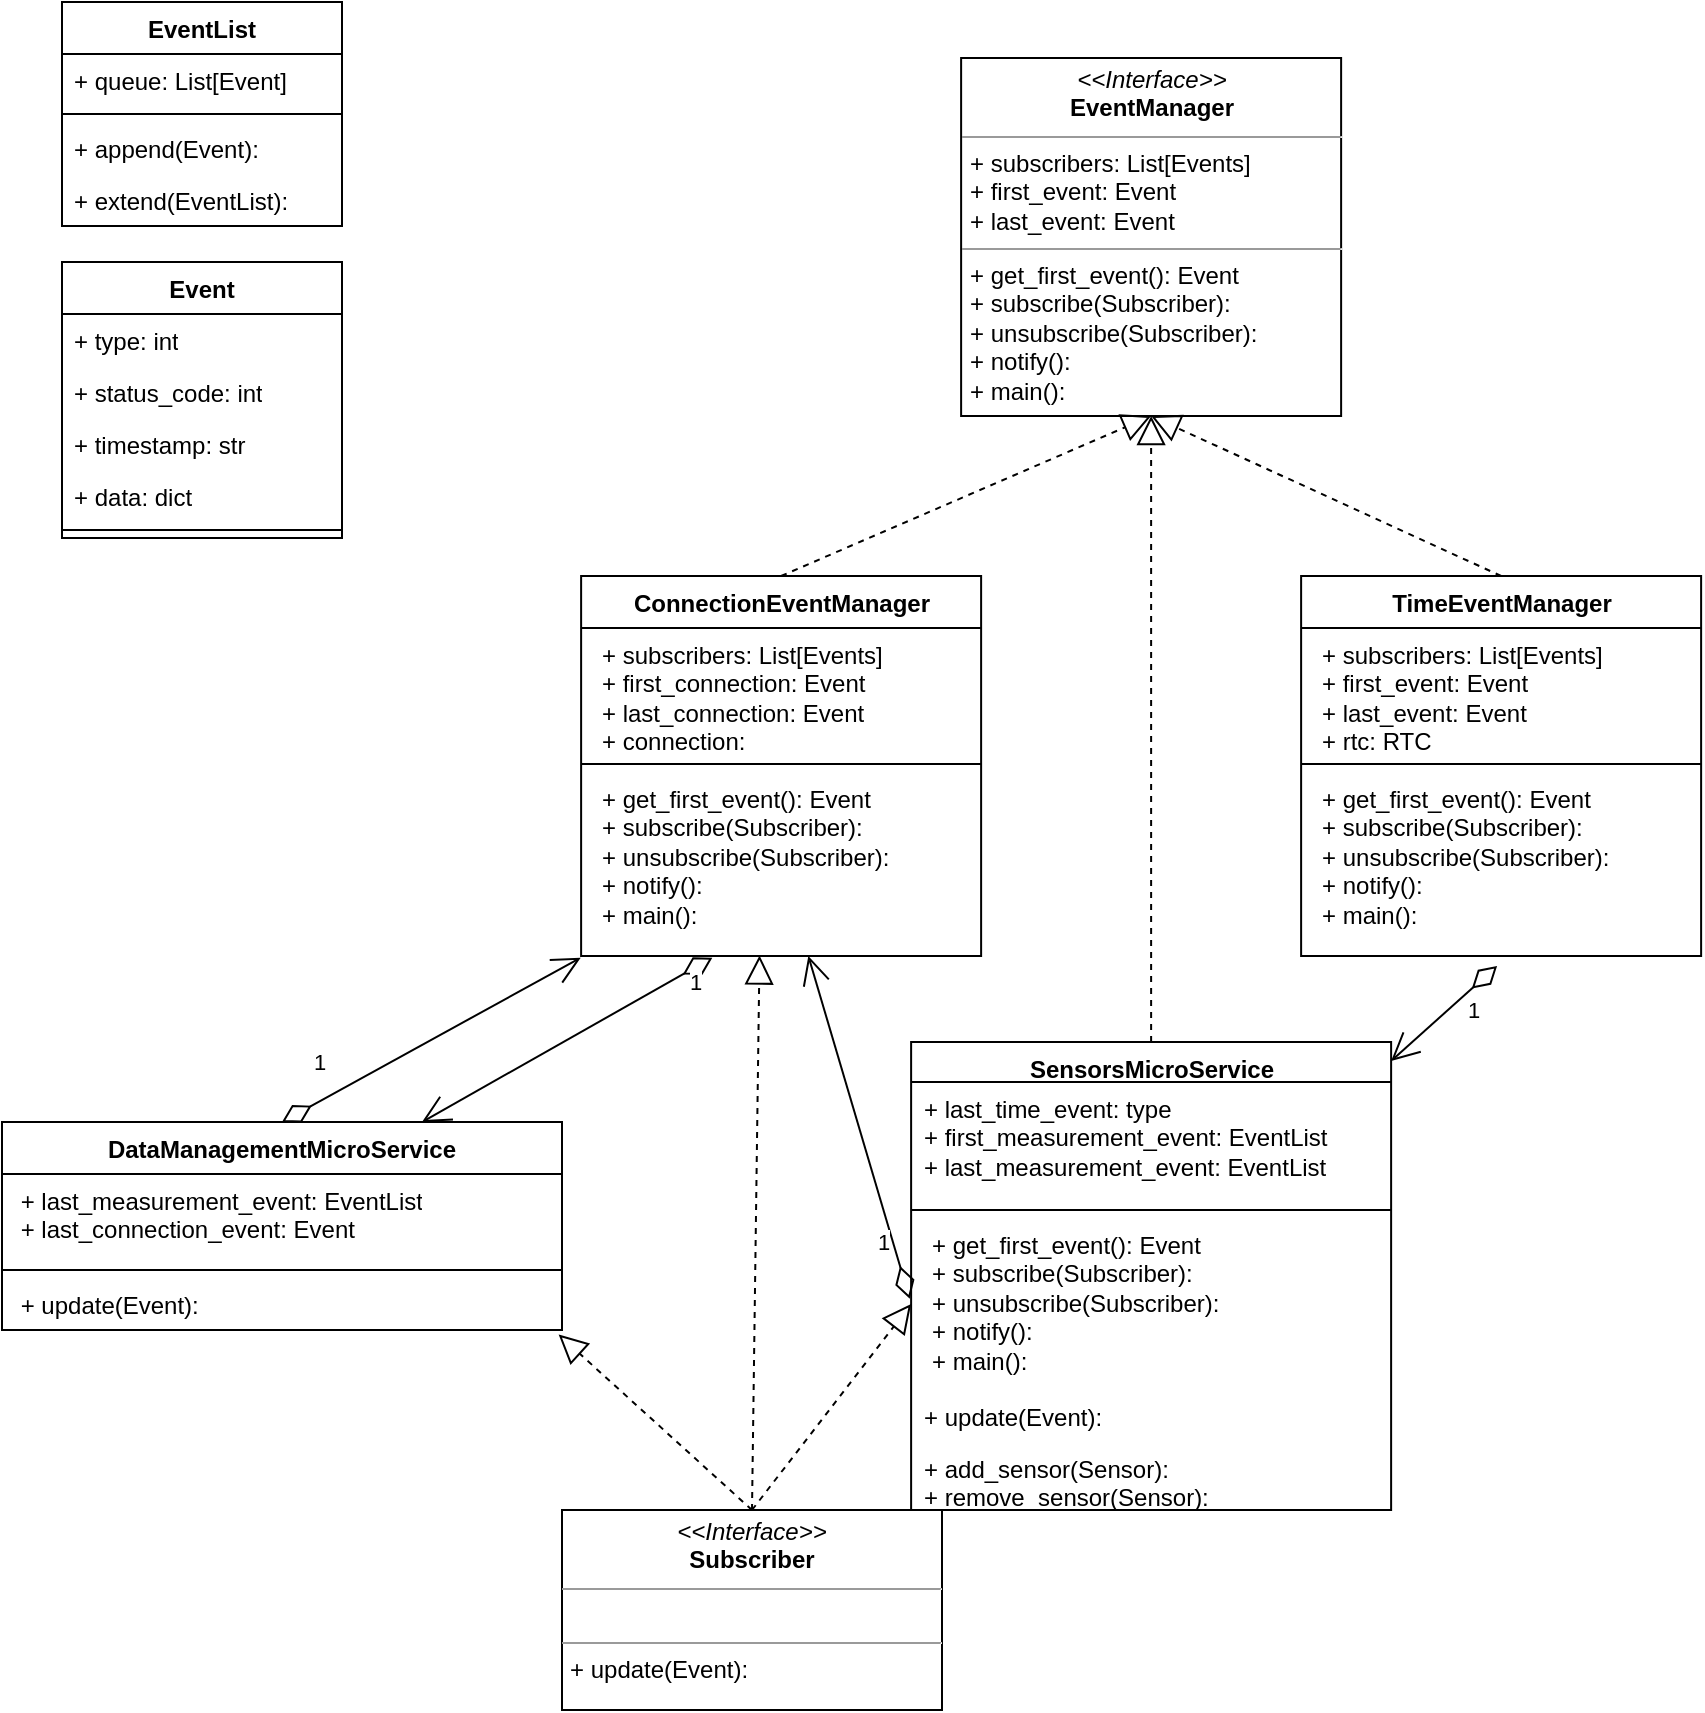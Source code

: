 <mxfile version="23.1.2" type="device">
  <diagram name="Page-1" id="AkYISrHaNfTUQQ3MHmil">
    <mxGraphModel dx="1199" dy="832" grid="1" gridSize="10" guides="1" tooltips="1" connect="1" arrows="1" fold="1" page="1" pageScale="1" pageWidth="850" pageHeight="1100" math="0" shadow="0">
      <root>
        <mxCell id="0" />
        <mxCell id="1" parent="0" />
        <mxCell id="Dldf0S_5VanwXCT5Viiu-5" value="&lt;p style=&quot;margin:0px;margin-top:4px;text-align:center;&quot;&gt;&lt;i&gt;&amp;lt;&amp;lt;Interface&amp;gt;&amp;gt;&lt;/i&gt;&lt;br&gt;&lt;b&gt;EventManager&lt;/b&gt;&lt;/p&gt;&lt;hr size=&quot;1&quot;&gt;&lt;p style=&quot;margin:0px;margin-left:4px;&quot;&gt;+ subscribers: List[Events]&lt;br&gt;&lt;/p&gt;&lt;p style=&quot;margin:0px;margin-left:4px;&quot;&gt;+ first_event: Event&lt;br&gt;+ last_event: Event&lt;/p&gt;&lt;hr size=&quot;1&quot;&gt;&lt;p style=&quot;margin:0px;margin-left:4px;&quot;&gt;+ get_first_event(): Event&lt;br&gt;+ subscribe(Subscriber):&amp;nbsp;&lt;br&gt;+ unsubscribe(Subscriber):&amp;nbsp;&lt;br&gt;+ notify():&amp;nbsp;&lt;br&gt;&lt;/p&gt;&lt;p style=&quot;margin:0px;margin-left:4px;&quot;&gt;+ main():&lt;/p&gt;" style="verticalAlign=top;align=left;overflow=fill;fontSize=12;fontFamily=Helvetica;html=1;whiteSpace=wrap;" parent="1" vertex="1">
          <mxGeometry x="479.56" y="48" width="190" height="179" as="geometry" />
        </mxCell>
        <mxCell id="Dldf0S_5VanwXCT5Viiu-6" value="TimeEventManager" style="swimlane;fontStyle=1;align=center;verticalAlign=top;childLayout=stackLayout;horizontal=1;startSize=26;horizontalStack=0;resizeParent=1;resizeParentMax=0;resizeLast=0;collapsible=1;marginBottom=0;whiteSpace=wrap;html=1;" parent="1" vertex="1">
          <mxGeometry x="649.56" y="307" width="200" height="190" as="geometry" />
        </mxCell>
        <mxCell id="Dldf0S_5VanwXCT5Viiu-7" value="&lt;p style=&quot;border-color: var(--border-color); margin: 0px 0px 0px 4px;&quot;&gt;+ subscribers: List[Events]&lt;br style=&quot;border-color: var(--border-color);&quot;&gt;&lt;/p&gt;&lt;p style=&quot;border-color: var(--border-color); margin: 0px 0px 0px 4px;&quot;&gt;+ first_event: Event&lt;br style=&quot;border-color: var(--border-color);&quot;&gt;+ last_event: Event&lt;/p&gt;&lt;p style=&quot;border-color: var(--border-color); margin: 0px 0px 0px 4px;&quot;&gt;+ rtc: RTC&lt;/p&gt;" style="text;strokeColor=none;fillColor=none;align=left;verticalAlign=top;spacingLeft=4;spacingRight=4;overflow=hidden;rotatable=0;points=[[0,0.5],[1,0.5]];portConstraint=eastwest;whiteSpace=wrap;html=1;" parent="Dldf0S_5VanwXCT5Viiu-6" vertex="1">
          <mxGeometry y="26" width="200" height="64" as="geometry" />
        </mxCell>
        <mxCell id="Dldf0S_5VanwXCT5Viiu-8" value="" style="line;strokeWidth=1;fillColor=none;align=left;verticalAlign=middle;spacingTop=-1;spacingLeft=3;spacingRight=3;rotatable=0;labelPosition=right;points=[];portConstraint=eastwest;strokeColor=inherit;" parent="Dldf0S_5VanwXCT5Viiu-6" vertex="1">
          <mxGeometry y="90" width="200" height="8" as="geometry" />
        </mxCell>
        <mxCell id="Dldf0S_5VanwXCT5Viiu-9" value="&lt;p style=&quot;border-color: var(--border-color); margin: 0px 0px 0px 4px;&quot;&gt;+ get_first_event(): Event&lt;br style=&quot;border-color: var(--border-color);&quot;&gt;+ subscribe(Subscriber):&amp;nbsp;&lt;br style=&quot;border-color: var(--border-color);&quot;&gt;+ unsubscribe(Subscriber):&amp;nbsp;&lt;br style=&quot;border-color: var(--border-color);&quot;&gt;+ notify():&amp;nbsp;&lt;br style=&quot;border-color: var(--border-color);&quot;&gt;&lt;/p&gt;&lt;p style=&quot;border-color: var(--border-color); margin: 0px 0px 0px 4px;&quot;&gt;+ main():&lt;/p&gt;" style="text;strokeColor=none;fillColor=none;align=left;verticalAlign=top;spacingLeft=4;spacingRight=4;overflow=hidden;rotatable=0;points=[[0,0.5],[1,0.5]];portConstraint=eastwest;whiteSpace=wrap;html=1;" parent="Dldf0S_5VanwXCT5Viiu-6" vertex="1">
          <mxGeometry y="98" width="200" height="92" as="geometry" />
        </mxCell>
        <mxCell id="Dldf0S_5VanwXCT5Viiu-11" value="" style="endArrow=block;dashed=1;endFill=0;endSize=12;html=1;rounded=0;exitX=0.5;exitY=0;exitDx=0;exitDy=0;entryX=0.5;entryY=1;entryDx=0;entryDy=0;" parent="1" source="Dldf0S_5VanwXCT5Viiu-6" target="Dldf0S_5VanwXCT5Viiu-5" edge="1">
          <mxGeometry width="160" relative="1" as="geometry">
            <mxPoint x="409.56" y="447" as="sourcePoint" />
            <mxPoint x="569.56" y="447" as="targetPoint" />
          </mxGeometry>
        </mxCell>
        <mxCell id="Dldf0S_5VanwXCT5Viiu-16" value="Event" style="swimlane;fontStyle=1;align=center;verticalAlign=top;childLayout=stackLayout;horizontal=1;startSize=26;horizontalStack=0;resizeParent=1;resizeParentMax=0;resizeLast=0;collapsible=1;marginBottom=0;whiteSpace=wrap;html=1;" parent="1" vertex="1">
          <mxGeometry x="30" y="150" width="140" height="138" as="geometry" />
        </mxCell>
        <mxCell id="Dldf0S_5VanwXCT5Viiu-17" value="+ type: int" style="text;strokeColor=none;fillColor=none;align=left;verticalAlign=top;spacingLeft=4;spacingRight=4;overflow=hidden;rotatable=0;points=[[0,0.5],[1,0.5]];portConstraint=eastwest;whiteSpace=wrap;html=1;" parent="Dldf0S_5VanwXCT5Viiu-16" vertex="1">
          <mxGeometry y="26" width="140" height="26" as="geometry" />
        </mxCell>
        <mxCell id="Dldf0S_5VanwXCT5Viiu-20" value="+ status_code: int" style="text;strokeColor=none;fillColor=none;align=left;verticalAlign=top;spacingLeft=4;spacingRight=4;overflow=hidden;rotatable=0;points=[[0,0.5],[1,0.5]];portConstraint=eastwest;whiteSpace=wrap;html=1;" parent="Dldf0S_5VanwXCT5Viiu-16" vertex="1">
          <mxGeometry y="52" width="140" height="26" as="geometry" />
        </mxCell>
        <mxCell id="Dldf0S_5VanwXCT5Viiu-22" value="+ timestamp: str" style="text;strokeColor=none;fillColor=none;align=left;verticalAlign=top;spacingLeft=4;spacingRight=4;overflow=hidden;rotatable=0;points=[[0,0.5],[1,0.5]];portConstraint=eastwest;whiteSpace=wrap;html=1;" parent="Dldf0S_5VanwXCT5Viiu-16" vertex="1">
          <mxGeometry y="78" width="140" height="26" as="geometry" />
        </mxCell>
        <mxCell id="Dldf0S_5VanwXCT5Viiu-21" value="+ data: dict" style="text;strokeColor=none;fillColor=none;align=left;verticalAlign=top;spacingLeft=4;spacingRight=4;overflow=hidden;rotatable=0;points=[[0,0.5],[1,0.5]];portConstraint=eastwest;whiteSpace=wrap;html=1;" parent="Dldf0S_5VanwXCT5Viiu-16" vertex="1">
          <mxGeometry y="104" width="140" height="26" as="geometry" />
        </mxCell>
        <mxCell id="Dldf0S_5VanwXCT5Viiu-18" value="" style="line;strokeWidth=1;fillColor=none;align=left;verticalAlign=middle;spacingTop=-1;spacingLeft=3;spacingRight=3;rotatable=0;labelPosition=right;points=[];portConstraint=eastwest;strokeColor=inherit;" parent="Dldf0S_5VanwXCT5Viiu-16" vertex="1">
          <mxGeometry y="130" width="140" height="8" as="geometry" />
        </mxCell>
        <mxCell id="Dldf0S_5VanwXCT5Viiu-23" value="EventList" style="swimlane;fontStyle=1;align=center;verticalAlign=top;childLayout=stackLayout;horizontal=1;startSize=26;horizontalStack=0;resizeParent=1;resizeParentMax=0;resizeLast=0;collapsible=1;marginBottom=0;whiteSpace=wrap;html=1;" parent="1" vertex="1">
          <mxGeometry x="30" y="20" width="140" height="112" as="geometry" />
        </mxCell>
        <mxCell id="Dldf0S_5VanwXCT5Viiu-24" value="+ queue: List[Event]" style="text;strokeColor=none;fillColor=none;align=left;verticalAlign=top;spacingLeft=4;spacingRight=4;overflow=hidden;rotatable=0;points=[[0,0.5],[1,0.5]];portConstraint=eastwest;whiteSpace=wrap;html=1;" parent="Dldf0S_5VanwXCT5Viiu-23" vertex="1">
          <mxGeometry y="26" width="140" height="26" as="geometry" />
        </mxCell>
        <mxCell id="Dldf0S_5VanwXCT5Viiu-28" value="" style="line;strokeWidth=1;fillColor=none;align=left;verticalAlign=middle;spacingTop=-1;spacingLeft=3;spacingRight=3;rotatable=0;labelPosition=right;points=[];portConstraint=eastwest;strokeColor=inherit;" parent="Dldf0S_5VanwXCT5Viiu-23" vertex="1">
          <mxGeometry y="52" width="140" height="8" as="geometry" />
        </mxCell>
        <mxCell id="Dldf0S_5VanwXCT5Viiu-29" value="+ append(Event):&amp;nbsp;" style="text;strokeColor=none;fillColor=none;align=left;verticalAlign=top;spacingLeft=4;spacingRight=4;overflow=hidden;rotatable=0;points=[[0,0.5],[1,0.5]];portConstraint=eastwest;whiteSpace=wrap;html=1;" parent="Dldf0S_5VanwXCT5Viiu-23" vertex="1">
          <mxGeometry y="60" width="140" height="26" as="geometry" />
        </mxCell>
        <mxCell id="Dldf0S_5VanwXCT5Viiu-30" value="+ extend(EventList):&amp;nbsp;" style="text;strokeColor=none;fillColor=none;align=left;verticalAlign=top;spacingLeft=4;spacingRight=4;overflow=hidden;rotatable=0;points=[[0,0.5],[1,0.5]];portConstraint=eastwest;whiteSpace=wrap;html=1;" parent="Dldf0S_5VanwXCT5Viiu-23" vertex="1">
          <mxGeometry y="86" width="140" height="26" as="geometry" />
        </mxCell>
        <mxCell id="Dldf0S_5VanwXCT5Viiu-35" value="&lt;p style=&quot;margin:0px;margin-top:4px;text-align:center;&quot;&gt;&lt;i&gt;&amp;lt;&amp;lt;Interface&amp;gt;&amp;gt;&lt;/i&gt;&lt;br&gt;&lt;b&gt;Subscriber&lt;/b&gt;&lt;/p&gt;&lt;hr size=&quot;1&quot;&gt;&lt;p style=&quot;margin:0px;margin-left:4px;&quot;&gt;&lt;br&gt;&lt;/p&gt;&lt;hr size=&quot;1&quot;&gt;&lt;p style=&quot;margin:0px;margin-left:4px;&quot;&gt;+ update(Event):&lt;br&gt;&lt;/p&gt;" style="verticalAlign=top;align=left;overflow=fill;fontSize=12;fontFamily=Helvetica;html=1;whiteSpace=wrap;" parent="1" vertex="1">
          <mxGeometry x="280" y="774" width="190" height="100" as="geometry" />
        </mxCell>
        <mxCell id="Dldf0S_5VanwXCT5Viiu-36" value="ConnectionEventManager" style="swimlane;fontStyle=1;align=center;verticalAlign=top;childLayout=stackLayout;horizontal=1;startSize=26;horizontalStack=0;resizeParent=1;resizeParentMax=0;resizeLast=0;collapsible=1;marginBottom=0;whiteSpace=wrap;html=1;" parent="1" vertex="1">
          <mxGeometry x="289.56" y="307" width="200" height="190" as="geometry" />
        </mxCell>
        <mxCell id="Dldf0S_5VanwXCT5Viiu-37" value="&lt;p style=&quot;border-color: var(--border-color); margin: 0px 0px 0px 4px;&quot;&gt;+ subscribers: List[Events]&lt;br style=&quot;border-color: var(--border-color);&quot;&gt;&lt;/p&gt;&lt;p style=&quot;border-color: var(--border-color); margin: 0px 0px 0px 4px;&quot;&gt;+ first_connection: Event&lt;br style=&quot;border-color: var(--border-color);&quot;&gt;+ last_connection: Event&lt;/p&gt;&lt;p style=&quot;border-color: var(--border-color); margin: 0px 0px 0px 4px;&quot;&gt;+ connection:&lt;/p&gt;" style="text;strokeColor=none;fillColor=none;align=left;verticalAlign=top;spacingLeft=4;spacingRight=4;overflow=hidden;rotatable=0;points=[[0,0.5],[1,0.5]];portConstraint=eastwest;whiteSpace=wrap;html=1;" parent="Dldf0S_5VanwXCT5Viiu-36" vertex="1">
          <mxGeometry y="26" width="200" height="64" as="geometry" />
        </mxCell>
        <mxCell id="Dldf0S_5VanwXCT5Viiu-38" value="" style="line;strokeWidth=1;fillColor=none;align=left;verticalAlign=middle;spacingTop=-1;spacingLeft=3;spacingRight=3;rotatable=0;labelPosition=right;points=[];portConstraint=eastwest;strokeColor=inherit;" parent="Dldf0S_5VanwXCT5Viiu-36" vertex="1">
          <mxGeometry y="90" width="200" height="8" as="geometry" />
        </mxCell>
        <mxCell id="Dldf0S_5VanwXCT5Viiu-39" value="&lt;p style=&quot;border-color: var(--border-color); margin: 0px 0px 0px 4px;&quot;&gt;+ get_first_event(): Event&lt;br style=&quot;border-color: var(--border-color);&quot;&gt;+ subscribe(Subscriber):&amp;nbsp;&lt;br style=&quot;border-color: var(--border-color);&quot;&gt;+ unsubscribe(Subscriber):&amp;nbsp;&lt;br style=&quot;border-color: var(--border-color);&quot;&gt;+ notify():&amp;nbsp;&lt;br style=&quot;border-color: var(--border-color);&quot;&gt;&lt;/p&gt;&lt;p style=&quot;border-color: var(--border-color); margin: 0px 0px 0px 4px;&quot;&gt;+ main():&lt;/p&gt;" style="text;strokeColor=none;fillColor=none;align=left;verticalAlign=top;spacingLeft=4;spacingRight=4;overflow=hidden;rotatable=0;points=[[0,0.5],[1,0.5]];portConstraint=eastwest;whiteSpace=wrap;html=1;" parent="Dldf0S_5VanwXCT5Viiu-36" vertex="1">
          <mxGeometry y="98" width="200" height="92" as="geometry" />
        </mxCell>
        <mxCell id="Dldf0S_5VanwXCT5Viiu-41" value="" style="endArrow=block;dashed=1;endFill=0;endSize=12;html=1;rounded=0;exitX=0.5;exitY=0;exitDx=0;exitDy=0;entryX=0.5;entryY=1;entryDx=0;entryDy=0;" parent="1" source="Dldf0S_5VanwXCT5Viiu-36" target="Dldf0S_5VanwXCT5Viiu-5" edge="1">
          <mxGeometry width="160" relative="1" as="geometry">
            <mxPoint x="554.56" y="287" as="sourcePoint" />
            <mxPoint x="379.56" y="207" as="targetPoint" />
          </mxGeometry>
        </mxCell>
        <mxCell id="Dldf0S_5VanwXCT5Viiu-42" value="SensorsMicroService" style="swimlane;fontStyle=1;align=center;verticalAlign=top;childLayout=stackLayout;horizontal=1;startSize=20;horizontalStack=0;resizeParent=1;resizeParentMax=0;resizeLast=0;collapsible=1;marginBottom=0;whiteSpace=wrap;html=1;" parent="1" vertex="1">
          <mxGeometry x="454.56" y="540" width="240" height="234" as="geometry" />
        </mxCell>
        <mxCell id="Dldf0S_5VanwXCT5Viiu-43" value="+ last_time_event: type&lt;br&gt;+ first_measurement_event: EventList&lt;br&gt;+ last_measurement_event: EventList" style="text;strokeColor=none;fillColor=none;align=left;verticalAlign=top;spacingLeft=4;spacingRight=4;overflow=hidden;rotatable=0;points=[[0,0.5],[1,0.5]];portConstraint=eastwest;whiteSpace=wrap;html=1;" parent="Dldf0S_5VanwXCT5Viiu-42" vertex="1">
          <mxGeometry y="20" width="240" height="60" as="geometry" />
        </mxCell>
        <mxCell id="Dldf0S_5VanwXCT5Viiu-44" value="" style="line;strokeWidth=1;fillColor=none;align=left;verticalAlign=middle;spacingTop=-1;spacingLeft=3;spacingRight=3;rotatable=0;labelPosition=right;points=[];portConstraint=eastwest;strokeColor=inherit;" parent="Dldf0S_5VanwXCT5Viiu-42" vertex="1">
          <mxGeometry y="80" width="240" height="8" as="geometry" />
        </mxCell>
        <mxCell id="Dldf0S_5VanwXCT5Viiu-45" value="&lt;p style=&quot;border-color: var(--border-color); margin: 0px 0px 0px 4px;&quot;&gt;+ get_first_event(): Event&lt;br style=&quot;border-color: var(--border-color);&quot;&gt;+ subscribe(Subscriber):&amp;nbsp;&lt;br style=&quot;border-color: var(--border-color);&quot;&gt;+ unsubscribe(Subscriber):&amp;nbsp;&lt;br style=&quot;border-color: var(--border-color);&quot;&gt;+ notify():&amp;nbsp;&lt;br style=&quot;border-color: var(--border-color);&quot;&gt;&lt;/p&gt;&lt;p style=&quot;border-color: var(--border-color); margin: 0px 0px 0px 4px;&quot;&gt;+ main():&lt;/p&gt;" style="text;strokeColor=none;fillColor=none;align=left;verticalAlign=top;spacingLeft=4;spacingRight=4;overflow=hidden;rotatable=0;points=[[0,0.5],[1,0.5]];portConstraint=eastwest;whiteSpace=wrap;html=1;" parent="Dldf0S_5VanwXCT5Viiu-42" vertex="1">
          <mxGeometry y="88" width="240" height="86" as="geometry" />
        </mxCell>
        <mxCell id="Dldf0S_5VanwXCT5Viiu-47" value="+ update(Event):&amp;nbsp;" style="text;strokeColor=none;fillColor=none;align=left;verticalAlign=top;spacingLeft=4;spacingRight=4;overflow=hidden;rotatable=0;points=[[0,0.5],[1,0.5]];portConstraint=eastwest;whiteSpace=wrap;html=1;" parent="Dldf0S_5VanwXCT5Viiu-42" vertex="1">
          <mxGeometry y="174" width="240" height="26" as="geometry" />
        </mxCell>
        <mxCell id="Dldf0S_5VanwXCT5Viiu-48" value="+ add_sensor(Sensor):&amp;nbsp;&lt;br&gt;+ remove_sensor(Sensor):" style="text;strokeColor=none;fillColor=none;align=left;verticalAlign=top;spacingLeft=4;spacingRight=4;overflow=hidden;rotatable=0;points=[[0,0.5],[1,0.5]];portConstraint=eastwest;whiteSpace=wrap;html=1;" parent="Dldf0S_5VanwXCT5Viiu-42" vertex="1">
          <mxGeometry y="200" width="240" height="34" as="geometry" />
        </mxCell>
        <mxCell id="Dldf0S_5VanwXCT5Viiu-46" value="" style="endArrow=block;dashed=1;endFill=0;endSize=12;html=1;rounded=0;exitX=0.5;exitY=0;exitDx=0;exitDy=0;entryX=0;entryY=0.5;entryDx=0;entryDy=0;" parent="1" source="Dldf0S_5VanwXCT5Viiu-35" target="Dldf0S_5VanwXCT5Viiu-45" edge="1">
          <mxGeometry width="160" relative="1" as="geometry">
            <mxPoint x="1167.06" y="638" as="sourcePoint" />
            <mxPoint x="1272.06" y="558" as="targetPoint" />
          </mxGeometry>
        </mxCell>
        <mxCell id="Dldf0S_5VanwXCT5Viiu-49" value="1" style="endArrow=open;html=1;endSize=12;startArrow=diamondThin;startSize=14;startFill=0;align=left;verticalAlign=bottom;rounded=0;exitX=0.49;exitY=1.054;exitDx=0;exitDy=0;exitPerimeter=0;" parent="1" source="Dldf0S_5VanwXCT5Viiu-9" target="Dldf0S_5VanwXCT5Viiu-42" edge="1">
          <mxGeometry x="-0.066" y="12" relative="1" as="geometry">
            <mxPoint x="639.56" y="648" as="sourcePoint" />
            <mxPoint x="799.56" y="648" as="targetPoint" />
            <mxPoint as="offset" />
          </mxGeometry>
        </mxCell>
        <mxCell id="Dldf0S_5VanwXCT5Viiu-52" value="" style="endArrow=block;dashed=1;endFill=0;endSize=12;html=1;rounded=0;exitX=0.5;exitY=0;exitDx=0;exitDy=0;" parent="1" source="Dldf0S_5VanwXCT5Viiu-42" target="Dldf0S_5VanwXCT5Viiu-5" edge="1">
          <mxGeometry width="160" relative="1" as="geometry">
            <mxPoint x="569.56" y="508" as="sourcePoint" />
            <mxPoint x="589.56" y="280" as="targetPoint" />
          </mxGeometry>
        </mxCell>
        <mxCell id="0JNctuInKH2-LKgJxgL8-2" value="DataManagementMicroService" style="swimlane;fontStyle=1;align=center;verticalAlign=top;childLayout=stackLayout;horizontal=1;startSize=26;horizontalStack=0;resizeParent=1;resizeParentMax=0;resizeLast=0;collapsible=1;marginBottom=0;whiteSpace=wrap;html=1;" parent="1" vertex="1">
          <mxGeometry y="580" width="280" height="104" as="geometry" />
        </mxCell>
        <mxCell id="0JNctuInKH2-LKgJxgL8-3" value="&lt;p style=&quot;border-color: var(--border-color); margin: 0px 0px 0px 4px;&quot;&gt;&lt;/p&gt;&amp;nbsp;+ last_measurement_event: EventList&lt;br&gt;&amp;nbsp;+ last_connection_event: Event&amp;nbsp;&lt;br&gt;&lt;p style=&quot;border-color: var(--border-color); margin: 0px 0px 0px 4px;&quot;&gt;&lt;br&gt;&lt;/p&gt;" style="text;strokeColor=none;fillColor=none;align=left;verticalAlign=top;spacingLeft=4;spacingRight=4;overflow=hidden;rotatable=0;points=[[0,0.5],[1,0.5]];portConstraint=eastwest;whiteSpace=wrap;html=1;" parent="0JNctuInKH2-LKgJxgL8-2" vertex="1">
          <mxGeometry y="26" width="280" height="44" as="geometry" />
        </mxCell>
        <mxCell id="0JNctuInKH2-LKgJxgL8-4" value="" style="line;strokeWidth=1;fillColor=none;align=left;verticalAlign=middle;spacingTop=-1;spacingLeft=3;spacingRight=3;rotatable=0;labelPosition=right;points=[];portConstraint=eastwest;strokeColor=inherit;" parent="0JNctuInKH2-LKgJxgL8-2" vertex="1">
          <mxGeometry y="70" width="280" height="8" as="geometry" />
        </mxCell>
        <mxCell id="0JNctuInKH2-LKgJxgL8-10" value="&amp;nbsp;+ update(Event):&amp;nbsp;" style="text;strokeColor=none;fillColor=none;align=left;verticalAlign=top;spacingLeft=4;spacingRight=4;overflow=hidden;rotatable=0;points=[[0,0.5],[1,0.5]];portConstraint=eastwest;whiteSpace=wrap;html=1;" parent="0JNctuInKH2-LKgJxgL8-2" vertex="1">
          <mxGeometry y="78" width="280" height="26" as="geometry" />
        </mxCell>
        <mxCell id="0JNctuInKH2-LKgJxgL8-7" value="" style="endArrow=block;dashed=1;endFill=0;endSize=12;html=1;rounded=0;exitX=0.5;exitY=0;exitDx=0;exitDy=0;entryX=0.994;entryY=1.088;entryDx=0;entryDy=0;entryPerimeter=0;" parent="1" source="Dldf0S_5VanwXCT5Viiu-35" target="0JNctuInKH2-LKgJxgL8-10" edge="1">
          <mxGeometry width="160" relative="1" as="geometry">
            <mxPoint x="279.56" y="660" as="sourcePoint" />
            <mxPoint x="280.84" y="708.48" as="targetPoint" />
          </mxGeometry>
        </mxCell>
        <mxCell id="0JNctuInKH2-LKgJxgL8-8" value="1" style="endArrow=open;html=1;endSize=12;startArrow=diamondThin;startSize=14;startFill=0;align=left;verticalAlign=bottom;rounded=0;exitX=0.328;exitY=1.009;exitDx=0;exitDy=0;exitPerimeter=0;entryX=0.75;entryY=0;entryDx=0;entryDy=0;" parent="1" source="Dldf0S_5VanwXCT5Viiu-39" target="0JNctuInKH2-LKgJxgL8-2" edge="1">
          <mxGeometry x="-0.738" y="12" relative="1" as="geometry">
            <mxPoint x="387.52" y="497.004" as="sourcePoint" />
            <mxPoint x="280.0" y="651.78" as="targetPoint" />
            <mxPoint as="offset" />
          </mxGeometry>
        </mxCell>
        <mxCell id="0JNctuInKH2-LKgJxgL8-9" value="1" style="endArrow=open;html=1;endSize=12;startArrow=diamondThin;startSize=14;startFill=0;align=left;verticalAlign=bottom;rounded=0;exitX=-0.003;exitY=0.469;exitDx=0;exitDy=0;exitPerimeter=0;" parent="1" source="Dldf0S_5VanwXCT5Viiu-45" target="Dldf0S_5VanwXCT5Viiu-39" edge="1">
          <mxGeometry x="-0.737" y="12" relative="1" as="geometry">
            <mxPoint x="401" y="510" as="sourcePoint" />
            <mxPoint x="392" y="501" as="targetPoint" />
            <mxPoint as="offset" />
          </mxGeometry>
        </mxCell>
        <mxCell id="QnipjceP0XBKDwAKvEBw-1" value="1" style="endArrow=open;html=1;endSize=12;startArrow=diamondThin;startSize=14;startFill=0;align=left;verticalAlign=bottom;rounded=0;exitX=0.5;exitY=0;exitDx=0;exitDy=0;entryX=-0.001;entryY=1.009;entryDx=0;entryDy=0;entryPerimeter=0;" edge="1" parent="1" source="0JNctuInKH2-LKgJxgL8-2" target="Dldf0S_5VanwXCT5Viiu-39">
          <mxGeometry x="-0.737" y="12" relative="1" as="geometry">
            <mxPoint x="221" y="561" as="sourcePoint" />
            <mxPoint x="170" y="390" as="targetPoint" />
            <mxPoint as="offset" />
          </mxGeometry>
        </mxCell>
        <mxCell id="QnipjceP0XBKDwAKvEBw-2" value="" style="endArrow=block;dashed=1;endFill=0;endSize=12;html=1;rounded=0;exitX=0.5;exitY=0;exitDx=0;exitDy=0;entryX=0.446;entryY=0.997;entryDx=0;entryDy=0;entryPerimeter=0;" edge="1" parent="1" source="Dldf0S_5VanwXCT5Viiu-35" target="Dldf0S_5VanwXCT5Viiu-39">
          <mxGeometry width="160" relative="1" as="geometry">
            <mxPoint x="355" y="812.17" as="sourcePoint" />
            <mxPoint x="385.16" y="469.998" as="targetPoint" />
          </mxGeometry>
        </mxCell>
      </root>
    </mxGraphModel>
  </diagram>
</mxfile>
